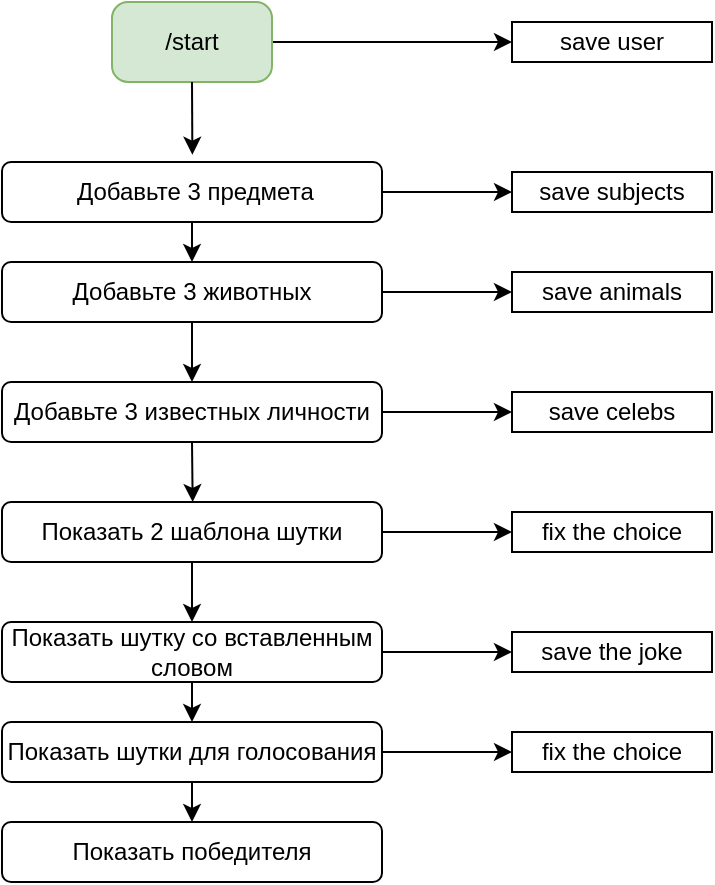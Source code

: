 <mxfile version="26.0.4">
  <diagram name="Page-1" id="c7558073-3199-34d8-9f00-42111426c3f3">
    <mxGraphModel dx="609" dy="473" grid="1" gridSize="10" guides="1" tooltips="1" connect="1" arrows="1" fold="1" page="1" pageScale="1" pageWidth="826" pageHeight="1169" background="none" math="0" shadow="0">
      <root>
        <mxCell id="0" />
        <mxCell id="1" parent="0" />
        <mxCell id="bXyqkLGYAs-9JJmOrRxe-145" style="edgeStyle=orthogonalEdgeStyle;rounded=0;orthogonalLoop=1;jettySize=auto;html=1;" edge="1" parent="1" source="bXyqkLGYAs-9JJmOrRxe-96" target="bXyqkLGYAs-9JJmOrRxe-128">
          <mxGeometry relative="1" as="geometry" />
        </mxCell>
        <mxCell id="bXyqkLGYAs-9JJmOrRxe-96" value="/start" style="rounded=1;whiteSpace=wrap;html=1;fillColor=#d5e8d4;strokeColor=#82b366;arcSize=20;" vertex="1" parent="1">
          <mxGeometry x="320" y="110" width="80" height="40" as="geometry" />
        </mxCell>
        <mxCell id="bXyqkLGYAs-9JJmOrRxe-120" style="edgeStyle=orthogonalEdgeStyle;rounded=0;orthogonalLoop=1;jettySize=auto;html=1;exitX=0.5;exitY=1;exitDx=0;exitDy=0;entryX=0.5;entryY=0;entryDx=0;entryDy=0;" edge="1" parent="1" source="bXyqkLGYAs-9JJmOrRxe-97" target="bXyqkLGYAs-9JJmOrRxe-98">
          <mxGeometry relative="1" as="geometry" />
        </mxCell>
        <mxCell id="bXyqkLGYAs-9JJmOrRxe-139" style="edgeStyle=orthogonalEdgeStyle;rounded=0;orthogonalLoop=1;jettySize=auto;html=1;exitX=1;exitY=0.5;exitDx=0;exitDy=0;entryX=0;entryY=0.5;entryDx=0;entryDy=0;" edge="1" parent="1" source="bXyqkLGYAs-9JJmOrRxe-97" target="bXyqkLGYAs-9JJmOrRxe-124">
          <mxGeometry relative="1" as="geometry" />
        </mxCell>
        <mxCell id="bXyqkLGYAs-9JJmOrRxe-97" value="&amp;nbsp;Добавьте 3 предмета" style="rounded=1;whiteSpace=wrap;html=1;" vertex="1" parent="1">
          <mxGeometry x="265" y="190" width="190" height="30" as="geometry" />
        </mxCell>
        <mxCell id="bXyqkLGYAs-9JJmOrRxe-121" style="edgeStyle=orthogonalEdgeStyle;rounded=0;orthogonalLoop=1;jettySize=auto;html=1;entryX=0.5;entryY=0;entryDx=0;entryDy=0;" edge="1" parent="1" source="bXyqkLGYAs-9JJmOrRxe-98" target="bXyqkLGYAs-9JJmOrRxe-99">
          <mxGeometry relative="1" as="geometry" />
        </mxCell>
        <mxCell id="bXyqkLGYAs-9JJmOrRxe-140" style="edgeStyle=orthogonalEdgeStyle;rounded=0;orthogonalLoop=1;jettySize=auto;html=1;exitX=1;exitY=0.5;exitDx=0;exitDy=0;entryX=0;entryY=0.5;entryDx=0;entryDy=0;" edge="1" parent="1" source="bXyqkLGYAs-9JJmOrRxe-98" target="bXyqkLGYAs-9JJmOrRxe-126">
          <mxGeometry relative="1" as="geometry" />
        </mxCell>
        <mxCell id="bXyqkLGYAs-9JJmOrRxe-98" value="Добавьте 3 животных" style="rounded=1;whiteSpace=wrap;html=1;" vertex="1" parent="1">
          <mxGeometry x="265" y="240" width="190" height="30" as="geometry" />
        </mxCell>
        <mxCell id="bXyqkLGYAs-9JJmOrRxe-131" style="edgeStyle=orthogonalEdgeStyle;rounded=0;orthogonalLoop=1;jettySize=auto;html=1;exitX=0.5;exitY=1;exitDx=0;exitDy=0;" edge="1" parent="1" source="bXyqkLGYAs-9JJmOrRxe-99">
          <mxGeometry relative="1" as="geometry">
            <mxPoint x="360.333" y="360" as="targetPoint" />
          </mxGeometry>
        </mxCell>
        <mxCell id="bXyqkLGYAs-9JJmOrRxe-142" style="edgeStyle=orthogonalEdgeStyle;rounded=0;orthogonalLoop=1;jettySize=auto;html=1;exitX=1;exitY=0.5;exitDx=0;exitDy=0;entryX=0;entryY=0.5;entryDx=0;entryDy=0;" edge="1" parent="1" source="bXyqkLGYAs-9JJmOrRxe-99" target="bXyqkLGYAs-9JJmOrRxe-129">
          <mxGeometry relative="1" as="geometry" />
        </mxCell>
        <mxCell id="bXyqkLGYAs-9JJmOrRxe-99" value="Добавьте 3 известных личности" style="rounded=1;whiteSpace=wrap;html=1;" vertex="1" parent="1">
          <mxGeometry x="265" y="300" width="190" height="30" as="geometry" />
        </mxCell>
        <mxCell id="bXyqkLGYAs-9JJmOrRxe-118" style="edgeStyle=orthogonalEdgeStyle;rounded=0;orthogonalLoop=1;jettySize=auto;html=1;exitX=0.5;exitY=1;exitDx=0;exitDy=0;entryX=0.501;entryY=-0.122;entryDx=0;entryDy=0;entryPerimeter=0;" edge="1" parent="1" source="bXyqkLGYAs-9JJmOrRxe-96" target="bXyqkLGYAs-9JJmOrRxe-97">
          <mxGeometry relative="1" as="geometry" />
        </mxCell>
        <mxCell id="bXyqkLGYAs-9JJmOrRxe-124" value="&lt;div&gt;&lt;font&gt;save subjects&lt;/font&gt;&lt;/div&gt;" style="rounded=0;whiteSpace=wrap;html=1;" vertex="1" parent="1">
          <mxGeometry x="520" y="195" width="100" height="20" as="geometry" />
        </mxCell>
        <mxCell id="bXyqkLGYAs-9JJmOrRxe-126" value="&lt;div&gt;save animals&lt;/div&gt;" style="rounded=0;whiteSpace=wrap;html=1;verticalAlign=middle;" vertex="1" parent="1">
          <mxGeometry x="520" y="245" width="100" height="20" as="geometry" />
        </mxCell>
        <mxCell id="bXyqkLGYAs-9JJmOrRxe-128" value="&lt;div&gt;&lt;font&gt;save user&lt;/font&gt;&lt;/div&gt;" style="rounded=0;whiteSpace=wrap;html=1;" vertex="1" parent="1">
          <mxGeometry x="520" y="120" width="100" height="20" as="geometry" />
        </mxCell>
        <mxCell id="bXyqkLGYAs-9JJmOrRxe-129" value="&lt;div&gt;&lt;font&gt;save celebs&lt;/font&gt;&lt;/div&gt;" style="rounded=0;whiteSpace=wrap;html=1;" vertex="1" parent="1">
          <mxGeometry x="520" y="305" width="100" height="20" as="geometry" />
        </mxCell>
        <mxCell id="bXyqkLGYAs-9JJmOrRxe-137" value="" style="edgeStyle=orthogonalEdgeStyle;rounded=0;orthogonalLoop=1;jettySize=auto;html=1;" edge="1" parent="1" source="bXyqkLGYAs-9JJmOrRxe-132" target="bXyqkLGYAs-9JJmOrRxe-136">
          <mxGeometry relative="1" as="geometry" />
        </mxCell>
        <mxCell id="bXyqkLGYAs-9JJmOrRxe-143" style="edgeStyle=orthogonalEdgeStyle;rounded=0;orthogonalLoop=1;jettySize=auto;html=1;exitX=1;exitY=0.5;exitDx=0;exitDy=0;entryX=0;entryY=0.5;entryDx=0;entryDy=0;" edge="1" parent="1" source="bXyqkLGYAs-9JJmOrRxe-132" target="bXyqkLGYAs-9JJmOrRxe-134">
          <mxGeometry relative="1" as="geometry" />
        </mxCell>
        <mxCell id="bXyqkLGYAs-9JJmOrRxe-132" value="Показать 2 шаблона шутки" style="rounded=1;whiteSpace=wrap;html=1;" vertex="1" parent="1">
          <mxGeometry x="265" y="360" width="190" height="30" as="geometry" />
        </mxCell>
        <mxCell id="bXyqkLGYAs-9JJmOrRxe-134" value="&lt;div&gt;&lt;font&gt;fix the choice&lt;/font&gt;&lt;/div&gt;" style="rounded=0;whiteSpace=wrap;html=1;" vertex="1" parent="1">
          <mxGeometry x="520" y="365" width="100" height="20" as="geometry" />
        </mxCell>
        <mxCell id="bXyqkLGYAs-9JJmOrRxe-144" style="edgeStyle=orthogonalEdgeStyle;rounded=0;orthogonalLoop=1;jettySize=auto;html=1;exitX=1;exitY=0.5;exitDx=0;exitDy=0;entryX=0;entryY=0.5;entryDx=0;entryDy=0;" edge="1" parent="1" source="bXyqkLGYAs-9JJmOrRxe-136" target="bXyqkLGYAs-9JJmOrRxe-138">
          <mxGeometry relative="1" as="geometry" />
        </mxCell>
        <mxCell id="bXyqkLGYAs-9JJmOrRxe-150" style="edgeStyle=orthogonalEdgeStyle;rounded=0;orthogonalLoop=1;jettySize=auto;html=1;exitX=0.5;exitY=1;exitDx=0;exitDy=0;entryX=0.5;entryY=0;entryDx=0;entryDy=0;" edge="1" parent="1" source="bXyqkLGYAs-9JJmOrRxe-136" target="bXyqkLGYAs-9JJmOrRxe-146">
          <mxGeometry relative="1" as="geometry" />
        </mxCell>
        <mxCell id="bXyqkLGYAs-9JJmOrRxe-136" value="Показать шутку со вставленным словом" style="rounded=1;whiteSpace=wrap;html=1;" vertex="1" parent="1">
          <mxGeometry x="265" y="420" width="190" height="30" as="geometry" />
        </mxCell>
        <mxCell id="bXyqkLGYAs-9JJmOrRxe-138" value="save the joke" style="rounded=0;whiteSpace=wrap;html=1;" vertex="1" parent="1">
          <mxGeometry x="520" y="425" width="100" height="20" as="geometry" />
        </mxCell>
        <mxCell id="bXyqkLGYAs-9JJmOrRxe-148" style="edgeStyle=orthogonalEdgeStyle;rounded=0;orthogonalLoop=1;jettySize=auto;html=1;entryX=0;entryY=0.5;entryDx=0;entryDy=0;" edge="1" parent="1" source="bXyqkLGYAs-9JJmOrRxe-146" target="bXyqkLGYAs-9JJmOrRxe-147">
          <mxGeometry relative="1" as="geometry" />
        </mxCell>
        <mxCell id="bXyqkLGYAs-9JJmOrRxe-152" style="edgeStyle=orthogonalEdgeStyle;rounded=0;orthogonalLoop=1;jettySize=auto;html=1;exitX=0.5;exitY=1;exitDx=0;exitDy=0;entryX=0.5;entryY=0;entryDx=0;entryDy=0;" edge="1" parent="1" source="bXyqkLGYAs-9JJmOrRxe-146" target="bXyqkLGYAs-9JJmOrRxe-149">
          <mxGeometry relative="1" as="geometry" />
        </mxCell>
        <mxCell id="bXyqkLGYAs-9JJmOrRxe-146" value="Показать шутки для голосования" style="rounded=1;whiteSpace=wrap;html=1;" vertex="1" parent="1">
          <mxGeometry x="265" y="470" width="190" height="30" as="geometry" />
        </mxCell>
        <mxCell id="bXyqkLGYAs-9JJmOrRxe-147" value="&lt;div&gt;&lt;font&gt;fix the choice&lt;/font&gt;&lt;/div&gt;" style="rounded=0;whiteSpace=wrap;html=1;" vertex="1" parent="1">
          <mxGeometry x="520" y="475" width="100" height="20" as="geometry" />
        </mxCell>
        <mxCell id="bXyqkLGYAs-9JJmOrRxe-149" value="Показать победителя" style="rounded=1;whiteSpace=wrap;html=1;" vertex="1" parent="1">
          <mxGeometry x="265" y="520" width="190" height="30" as="geometry" />
        </mxCell>
      </root>
    </mxGraphModel>
  </diagram>
</mxfile>
